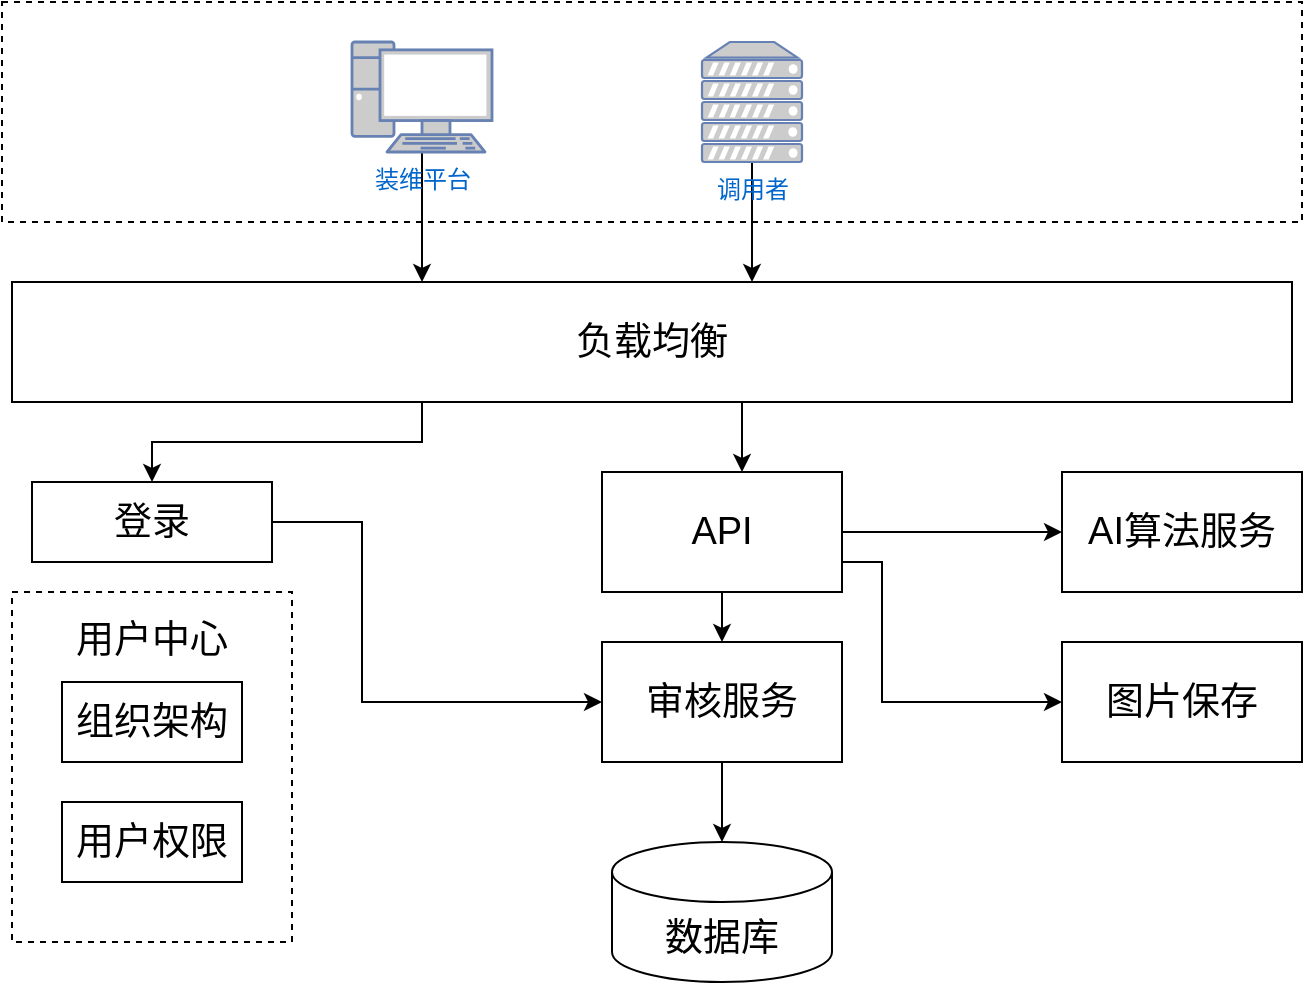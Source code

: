 <mxfile version="22.1.3" type="github">
  <diagram name="Page-1" id="hutoqVeJ66fNpAJSHPKW">
    <mxGraphModel dx="1102" dy="646" grid="1" gridSize="10" guides="1" tooltips="1" connect="1" arrows="1" fold="1" page="1" pageScale="1" pageWidth="1100" pageHeight="850" math="0" shadow="0">
      <root>
        <mxCell id="0" />
        <mxCell id="1" parent="0" />
        <mxCell id="_w0UX-vgMBKM8bVC3atp-27" value="&lt;font style=&quot;font-size: 19px;&quot;&gt;用户中心&lt;/font&gt;" style="rounded=0;whiteSpace=wrap;html=1;labelPosition=center;verticalLabelPosition=top;align=center;verticalAlign=bottom;spacingTop=8;spacingBottom=-38;dashed=1;fillOpacity=0;" parent="1" vertex="1">
          <mxGeometry x="235" y="445" width="140" height="175" as="geometry" />
        </mxCell>
        <mxCell id="_w0UX-vgMBKM8bVC3atp-1" value="" style="rounded=0;whiteSpace=wrap;html=1;strokeOpacity=100;fillOpacity=0;dashed=1;" parent="1" vertex="1">
          <mxGeometry x="230" y="150" width="650" height="110" as="geometry" />
        </mxCell>
        <mxCell id="_w0UX-vgMBKM8bVC3atp-17" value="" style="edgeStyle=orthogonalEdgeStyle;rounded=0;orthogonalLoop=1;jettySize=auto;html=1;" parent="1" source="_w0UX-vgMBKM8bVC3atp-3" target="_w0UX-vgMBKM8bVC3atp-4" edge="1">
          <mxGeometry relative="1" as="geometry">
            <Array as="points">
              <mxPoint x="440" y="270" />
              <mxPoint x="440" y="270" />
            </Array>
          </mxGeometry>
        </mxCell>
        <mxCell id="_w0UX-vgMBKM8bVC3atp-3" value="装维平台" style="fontColor=#0066CC;verticalAlign=top;verticalLabelPosition=bottom;labelPosition=center;align=center;html=1;outlineConnect=0;fillColor=#CCCCCC;strokeColor=#6881B3;gradientColor=none;gradientDirection=north;strokeWidth=2;shape=mxgraph.networks.pc;" parent="1" vertex="1">
          <mxGeometry x="405" y="170" width="70" height="55" as="geometry" />
        </mxCell>
        <mxCell id="_w0UX-vgMBKM8bVC3atp-19" value="" style="edgeStyle=orthogonalEdgeStyle;rounded=0;orthogonalLoop=1;jettySize=auto;html=1;" parent="1" source="_w0UX-vgMBKM8bVC3atp-4" target="_w0UX-vgMBKM8bVC3atp-13" edge="1">
          <mxGeometry relative="1" as="geometry">
            <Array as="points">
              <mxPoint x="600" y="370" />
              <mxPoint x="600" y="370" />
            </Array>
          </mxGeometry>
        </mxCell>
        <mxCell id="_w0UX-vgMBKM8bVC3atp-26" value="" style="edgeStyle=orthogonalEdgeStyle;rounded=0;orthogonalLoop=1;jettySize=auto;html=1;" parent="1" source="_w0UX-vgMBKM8bVC3atp-4" target="_w0UX-vgMBKM8bVC3atp-5" edge="1">
          <mxGeometry relative="1" as="geometry">
            <Array as="points">
              <mxPoint x="440" y="370" />
              <mxPoint x="305" y="370" />
            </Array>
          </mxGeometry>
        </mxCell>
        <mxCell id="_w0UX-vgMBKM8bVC3atp-4" value="&lt;font style=&quot;font-size: 19px;&quot;&gt;负载均衡&lt;/font&gt;" style="rounded=0;whiteSpace=wrap;html=1;" parent="1" vertex="1">
          <mxGeometry x="235" y="290" width="640" height="60" as="geometry" />
        </mxCell>
        <mxCell id="_w0UX-vgMBKM8bVC3atp-29" value="" style="edgeStyle=orthogonalEdgeStyle;rounded=0;orthogonalLoop=1;jettySize=auto;html=1;" parent="1" source="_w0UX-vgMBKM8bVC3atp-5" target="_w0UX-vgMBKM8bVC3atp-28" edge="1">
          <mxGeometry relative="1" as="geometry">
            <Array as="points">
              <mxPoint x="410" y="410" />
              <mxPoint x="410" y="500" />
            </Array>
          </mxGeometry>
        </mxCell>
        <mxCell id="_w0UX-vgMBKM8bVC3atp-5" value="登录" style="rounded=0;whiteSpace=wrap;html=1;fontSize=19;" parent="1" vertex="1">
          <mxGeometry x="245" y="390" width="120" height="40" as="geometry" />
        </mxCell>
        <mxCell id="_w0UX-vgMBKM8bVC3atp-6" value="组织架构" style="rounded=0;whiteSpace=wrap;html=1;fontSize=19;" parent="1" vertex="1">
          <mxGeometry x="260" y="490" width="90" height="40" as="geometry" />
        </mxCell>
        <mxCell id="_w0UX-vgMBKM8bVC3atp-7" value="用户权限" style="rounded=0;whiteSpace=wrap;html=1;fontSize=19;" parent="1" vertex="1">
          <mxGeometry x="260" y="550" width="90" height="40" as="geometry" />
        </mxCell>
        <mxCell id="_w0UX-vgMBKM8bVC3atp-8" value="AI算法服务" style="rounded=0;whiteSpace=wrap;html=1;fontSize=19;" parent="1" vertex="1">
          <mxGeometry x="760" y="385" width="120" height="60" as="geometry" />
        </mxCell>
        <mxCell id="_w0UX-vgMBKM8bVC3atp-11" value="&lt;font style=&quot;font-size: 19px;&quot;&gt;数据库&lt;/font&gt;" style="shape=cylinder3;whiteSpace=wrap;html=1;boundedLbl=1;backgroundOutline=1;size=15;" parent="1" vertex="1">
          <mxGeometry x="535" y="570" width="110" height="70" as="geometry" />
        </mxCell>
        <mxCell id="_w0UX-vgMBKM8bVC3atp-30" value="" style="edgeStyle=orthogonalEdgeStyle;rounded=0;orthogonalLoop=1;jettySize=auto;html=1;" parent="1" source="_w0UX-vgMBKM8bVC3atp-13" target="_w0UX-vgMBKM8bVC3atp-28" edge="1">
          <mxGeometry relative="1" as="geometry" />
        </mxCell>
        <mxCell id="_w0UX-vgMBKM8bVC3atp-35" value="" style="edgeStyle=orthogonalEdgeStyle;rounded=0;orthogonalLoop=1;jettySize=auto;html=1;" parent="1" source="_w0UX-vgMBKM8bVC3atp-13" target="_w0UX-vgMBKM8bVC3atp-32" edge="1">
          <mxGeometry relative="1" as="geometry">
            <Array as="points">
              <mxPoint x="670" y="430" />
              <mxPoint x="670" y="500" />
            </Array>
          </mxGeometry>
        </mxCell>
        <mxCell id="_w0UX-vgMBKM8bVC3atp-36" value="" style="edgeStyle=orthogonalEdgeStyle;rounded=0;orthogonalLoop=1;jettySize=auto;html=1;" parent="1" source="_w0UX-vgMBKM8bVC3atp-13" target="_w0UX-vgMBKM8bVC3atp-8" edge="1">
          <mxGeometry relative="1" as="geometry" />
        </mxCell>
        <mxCell id="_w0UX-vgMBKM8bVC3atp-13" value="API" style="rounded=0;whiteSpace=wrap;html=1;fontSize=19;" parent="1" vertex="1">
          <mxGeometry x="530" y="385" width="120" height="60" as="geometry" />
        </mxCell>
        <mxCell id="_w0UX-vgMBKM8bVC3atp-24" value="" style="edgeStyle=orthogonalEdgeStyle;rounded=0;orthogonalLoop=1;jettySize=auto;html=1;" parent="1" source="_w0UX-vgMBKM8bVC3atp-23" target="_w0UX-vgMBKM8bVC3atp-4" edge="1">
          <mxGeometry relative="1" as="geometry">
            <Array as="points">
              <mxPoint x="605" y="270" />
              <mxPoint x="605" y="270" />
            </Array>
          </mxGeometry>
        </mxCell>
        <mxCell id="_w0UX-vgMBKM8bVC3atp-23" value="调用者" style="fontColor=#0066CC;verticalAlign=top;verticalLabelPosition=bottom;labelPosition=center;align=center;html=1;outlineConnect=0;fillColor=#CCCCCC;strokeColor=#6881B3;gradientColor=none;gradientDirection=north;strokeWidth=2;shape=mxgraph.networks.server;" parent="1" vertex="1">
          <mxGeometry x="580" y="170" width="50" height="60" as="geometry" />
        </mxCell>
        <mxCell id="_w0UX-vgMBKM8bVC3atp-31" value="" style="edgeStyle=orthogonalEdgeStyle;rounded=0;orthogonalLoop=1;jettySize=auto;html=1;" parent="1" source="_w0UX-vgMBKM8bVC3atp-28" target="_w0UX-vgMBKM8bVC3atp-11" edge="1">
          <mxGeometry relative="1" as="geometry" />
        </mxCell>
        <mxCell id="_w0UX-vgMBKM8bVC3atp-28" value="审核服务" style="rounded=0;whiteSpace=wrap;html=1;fontSize=19;" parent="1" vertex="1">
          <mxGeometry x="530" y="470" width="120" height="60" as="geometry" />
        </mxCell>
        <mxCell id="_w0UX-vgMBKM8bVC3atp-32" value="图片保存" style="rounded=0;whiteSpace=wrap;html=1;fontSize=19;" parent="1" vertex="1">
          <mxGeometry x="760" y="470" width="120" height="60" as="geometry" />
        </mxCell>
      </root>
    </mxGraphModel>
  </diagram>
</mxfile>
